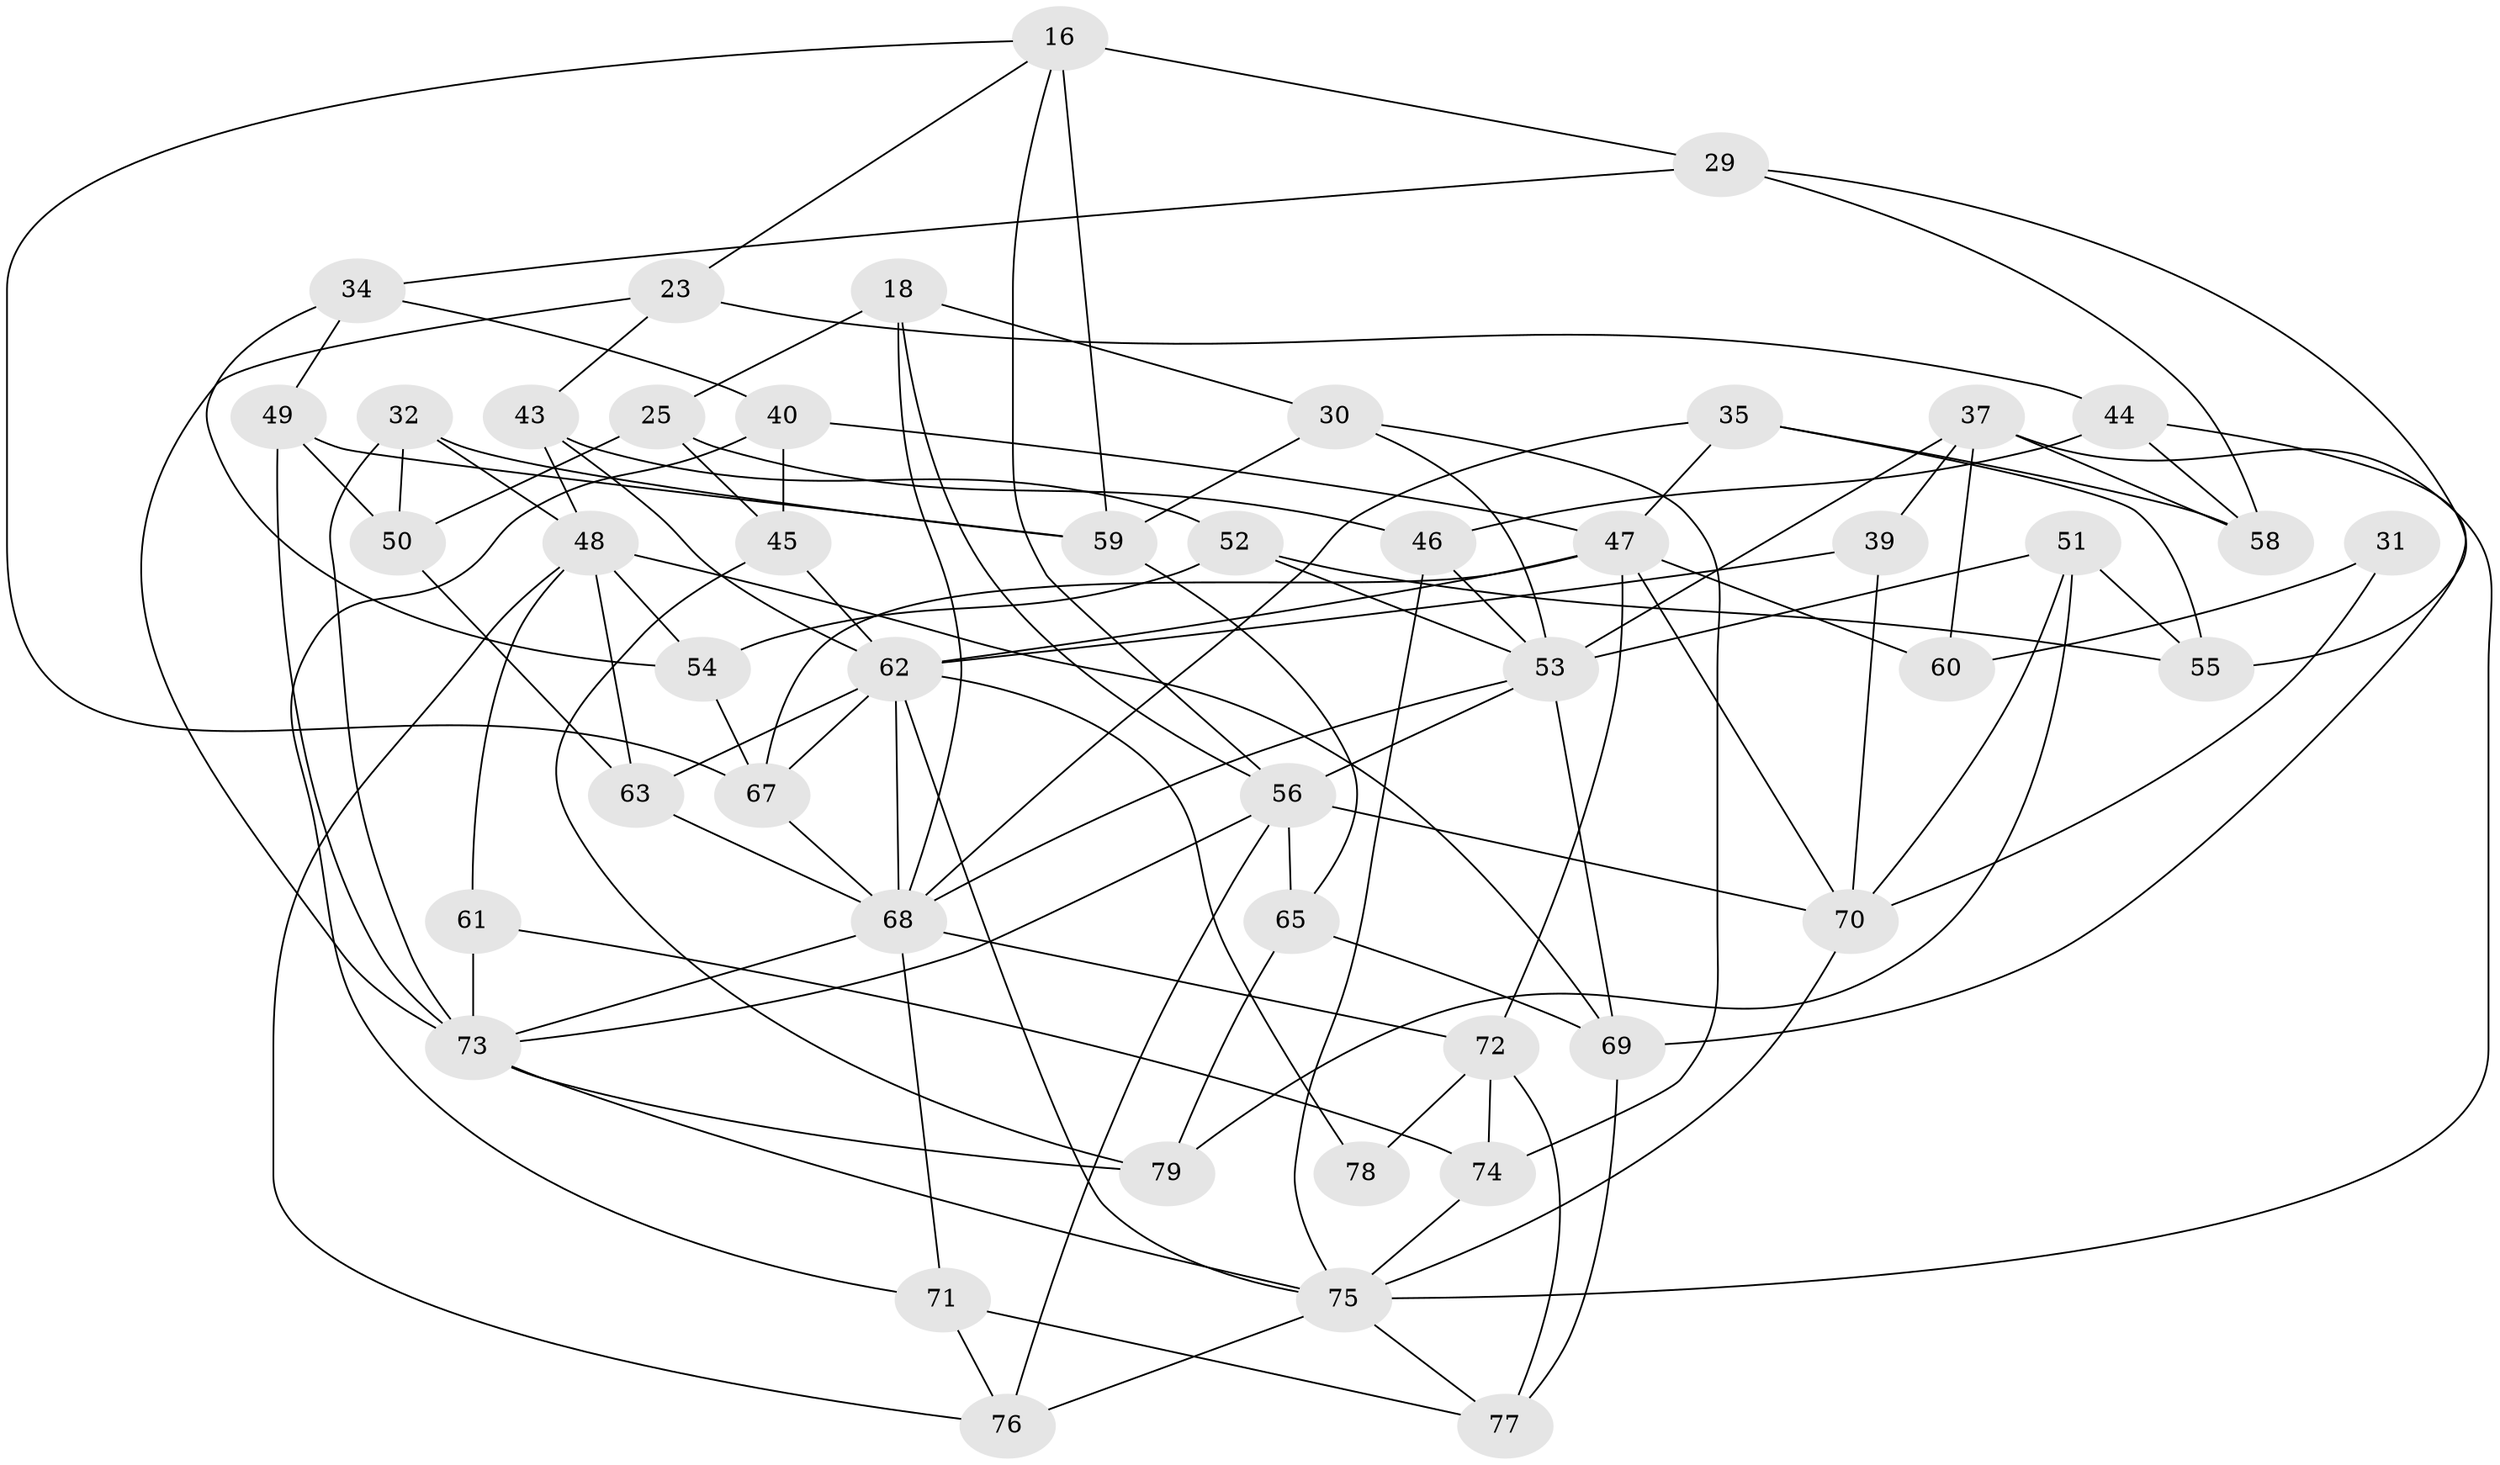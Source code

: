 // original degree distribution, {4: 1.0}
// Generated by graph-tools (version 1.1) at 2025/02/03/04/25 22:02:46]
// undirected, 47 vertices, 110 edges
graph export_dot {
graph [start="1"]
  node [color=gray90,style=filled];
  16 [super="+13"];
  18;
  23;
  25;
  29;
  30;
  31;
  32;
  34;
  35;
  37 [super="+15"];
  39;
  40;
  43;
  44;
  45;
  46;
  47 [super="+42"];
  48 [super="+9+10"];
  49;
  50;
  51;
  52;
  53 [super="+38"];
  54;
  55;
  56 [super="+2+8"];
  58;
  59 [super="+41"];
  60 [super="+3"];
  61;
  62 [super="+33"];
  63;
  65;
  67 [super="+7"];
  68 [super="+57+22"];
  69 [super="+66"];
  70 [super="+36"];
  71;
  72 [super="+12"];
  73 [super="+6+19"];
  74 [super="+24"];
  75 [super="+64+26"];
  76;
  77;
  78;
  79;
  16 -- 29;
  16 -- 23;
  16 -- 56;
  16 -- 67;
  16 -- 59 [weight=2];
  18 -- 30;
  18 -- 56;
  18 -- 25;
  18 -- 68;
  23 -- 44;
  23 -- 43;
  23 -- 73;
  25 -- 46;
  25 -- 50;
  25 -- 45;
  29 -- 55;
  29 -- 34;
  29 -- 58;
  30 -- 74;
  30 -- 53;
  30 -- 59;
  31 -- 60 [weight=2];
  31 -- 70 [weight=2];
  32 -- 59;
  32 -- 48;
  32 -- 50;
  32 -- 73;
  34 -- 40;
  34 -- 49;
  34 -- 54;
  35 -- 68;
  35 -- 58;
  35 -- 55;
  35 -- 47;
  37 -- 60 [weight=2];
  37 -- 39;
  37 -- 58;
  37 -- 53;
  37 -- 75;
  39 -- 70 [weight=2];
  39 -- 62;
  40 -- 45;
  40 -- 71;
  40 -- 47;
  43 -- 52;
  43 -- 48;
  43 -- 62;
  44 -- 46;
  44 -- 58;
  44 -- 69;
  45 -- 62;
  45 -- 79;
  46 -- 53;
  46 -- 75;
  47 -- 70;
  47 -- 60 [weight=2];
  47 -- 72;
  47 -- 67 [weight=2];
  47 -- 62 [weight=2];
  48 -- 76;
  48 -- 69 [weight=2];
  48 -- 61;
  48 -- 54;
  48 -- 63;
  49 -- 50;
  49 -- 73;
  49 -- 59;
  50 -- 63;
  51 -- 55;
  51 -- 70;
  51 -- 79;
  51 -- 53;
  52 -- 55;
  52 -- 54;
  52 -- 53;
  53 -- 69;
  53 -- 56 [weight=2];
  53 -- 68 [weight=2];
  54 -- 67;
  56 -- 76;
  56 -- 65;
  56 -- 70;
  56 -- 73;
  59 -- 65;
  61 -- 73;
  61 -- 74 [weight=2];
  62 -- 75 [weight=2];
  62 -- 67;
  62 -- 68;
  62 -- 78 [weight=2];
  62 -- 63;
  63 -- 68;
  65 -- 79;
  65 -- 69;
  67 -- 68;
  68 -- 71;
  68 -- 73;
  68 -- 72;
  69 -- 77;
  70 -- 75;
  71 -- 77;
  71 -- 76;
  72 -- 78 [weight=2];
  72 -- 77;
  72 -- 74;
  73 -- 79;
  73 -- 75;
  74 -- 75 [weight=2];
  75 -- 76;
  75 -- 77;
}
